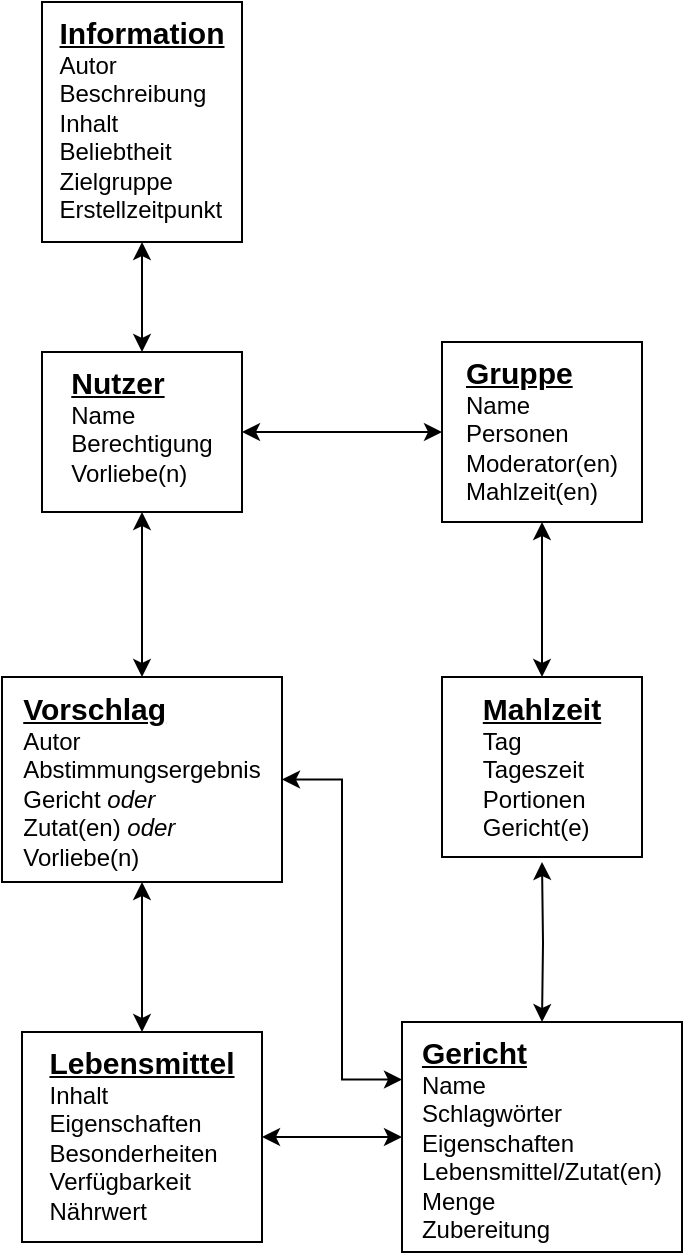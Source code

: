 <mxfile version="14.8.1" type="device"><diagram id="qOPMrSwqu60EpxA0KW7m" name="Page-1"><mxGraphModel dx="981" dy="526" grid="1" gridSize="10" guides="1" tooltips="1" connect="1" arrows="1" fold="1" page="1" pageScale="1" pageWidth="827" pageHeight="1169" math="0" shadow="0"><root><mxCell id="0"/><mxCell id="1" parent="0"/><mxCell id="_cphxQF5Hz_2240GdbiU-6" value="" style="edgeStyle=orthogonalEdgeStyle;rounded=0;orthogonalLoop=1;jettySize=auto;html=1;startArrow=classic;startFill=1;" edge="1" parent="1" source="_cphxQF5Hz_2240GdbiU-1" target="_cphxQF5Hz_2240GdbiU-5"><mxGeometry relative="1" as="geometry"/></mxCell><mxCell id="_cphxQF5Hz_2240GdbiU-14" style="edgeStyle=orthogonalEdgeStyle;rounded=0;orthogonalLoop=1;jettySize=auto;html=1;exitX=0.5;exitY=1;exitDx=0;exitDy=0;entryX=0.5;entryY=0;entryDx=0;entryDy=0;startArrow=classic;startFill=1;" edge="1" parent="1" source="_cphxQF5Hz_2240GdbiU-1" target="_cphxQF5Hz_2240GdbiU-13"><mxGeometry relative="1" as="geometry"/></mxCell><mxCell id="_cphxQF5Hz_2240GdbiU-1" value="&lt;div style=&quot;text-align: left&quot;&gt;&lt;b&gt;&lt;u&gt;&lt;font style=&quot;font-size: 15px&quot;&gt;Nutzer&lt;/font&gt;&lt;/u&gt;&lt;/b&gt;&lt;/div&gt;&lt;font style=&quot;font-size: 12px&quot;&gt;&lt;div style=&quot;text-align: left&quot;&gt;&lt;span&gt;Name&lt;/span&gt;&lt;/div&gt;&lt;span&gt;&lt;div style=&quot;text-align: left&quot;&gt;&lt;span&gt;Berechtigung&lt;/span&gt;&lt;/div&gt;&lt;div style=&quot;text-align: left&quot;&gt;&lt;span&gt;Vorliebe(n)&lt;/span&gt;&lt;/div&gt;&lt;/span&gt;&lt;/font&gt;" style="rounded=0;whiteSpace=wrap;html=1;align=center;verticalAlign=top;" vertex="1" parent="1"><mxGeometry x="80" y="215" width="100" height="80" as="geometry"/></mxCell><mxCell id="_cphxQF5Hz_2240GdbiU-9" value="" style="edgeStyle=orthogonalEdgeStyle;rounded=0;orthogonalLoop=1;jettySize=auto;html=1;startArrow=classic;startFill=1;" edge="1" parent="1" source="_cphxQF5Hz_2240GdbiU-5" target="_cphxQF5Hz_2240GdbiU-7"><mxGeometry relative="1" as="geometry"/></mxCell><mxCell id="_cphxQF5Hz_2240GdbiU-5" value="&lt;div style=&quot;text-align: left&quot;&gt;&lt;b&gt;&lt;u&gt;&lt;font style=&quot;font-size: 15px&quot;&gt;Gruppe&lt;/font&gt;&lt;/u&gt;&lt;/b&gt;&lt;/div&gt;&lt;font style=&quot;font-size: 12px&quot;&gt;&lt;div style=&quot;text-align: left&quot;&gt;&lt;span&gt;Name&lt;/span&gt;&lt;/div&gt;&lt;span&gt;&lt;div style=&quot;text-align: left&quot;&gt;Personen&lt;/div&gt;&lt;div style=&quot;text-align: left&quot;&gt;Moderator(en)&lt;/div&gt;&lt;div style=&quot;text-align: left&quot;&gt;Mahlzeit(en)&lt;/div&gt;&lt;/span&gt;&lt;/font&gt;" style="rounded=0;whiteSpace=wrap;html=1;align=center;verticalAlign=top;" vertex="1" parent="1"><mxGeometry x="280" y="210" width="100" height="90" as="geometry"/></mxCell><mxCell id="_cphxQF5Hz_2240GdbiU-10" style="edgeStyle=orthogonalEdgeStyle;rounded=0;orthogonalLoop=1;jettySize=auto;html=1;startArrow=classic;startFill=1;" edge="1" parent="1" target="_cphxQF5Hz_2240GdbiU-8"><mxGeometry relative="1" as="geometry"><mxPoint x="330" y="470" as="sourcePoint"/></mxGeometry></mxCell><mxCell id="_cphxQF5Hz_2240GdbiU-7" value="&lt;div style=&quot;text-align: left&quot;&gt;&lt;b&gt;&lt;u&gt;&lt;font style=&quot;font-size: 15px&quot;&gt;Mahlzeit&lt;/font&gt;&lt;/u&gt;&lt;/b&gt;&lt;/div&gt;&lt;font style=&quot;font-size: 12px&quot;&gt;&lt;div style=&quot;text-align: left&quot;&gt;Tag&lt;/div&gt;&lt;div style=&quot;text-align: left&quot;&gt;Tageszeit&lt;/div&gt;&lt;div style=&quot;text-align: left&quot;&gt;Portionen&lt;/div&gt;&lt;div style=&quot;text-align: left&quot;&gt;Gericht(e)&lt;/div&gt;&lt;/font&gt;" style="rounded=0;whiteSpace=wrap;html=1;align=center;verticalAlign=top;" vertex="1" parent="1"><mxGeometry x="280" y="377.5" width="100" height="90" as="geometry"/></mxCell><mxCell id="_cphxQF5Hz_2240GdbiU-8" value="&lt;div style=&quot;text-align: left&quot;&gt;&lt;b&gt;&lt;u&gt;&lt;font style=&quot;font-size: 15px&quot;&gt;Gericht&lt;/font&gt;&lt;/u&gt;&lt;/b&gt;&lt;/div&gt;&lt;font style=&quot;font-size: 12px&quot;&gt;&lt;div style=&quot;text-align: left&quot;&gt;Name&lt;/div&gt;&lt;div style=&quot;text-align: left&quot;&gt;Schlagwörter&lt;/div&gt;&lt;div style=&quot;text-align: left&quot;&gt;Eigenschaften&lt;/div&gt;&lt;div style=&quot;text-align: left&quot;&gt;Lebensmittel/Zutat(en)&lt;/div&gt;&lt;div style=&quot;text-align: left&quot;&gt;Menge&lt;/div&gt;&lt;div style=&quot;text-align: left&quot;&gt;Zubereitung&lt;/div&gt;&lt;/font&gt;" style="rounded=0;whiteSpace=wrap;html=1;align=center;verticalAlign=top;" vertex="1" parent="1"><mxGeometry x="260" y="550" width="140" height="115" as="geometry"/></mxCell><mxCell id="_cphxQF5Hz_2240GdbiU-12" style="edgeStyle=orthogonalEdgeStyle;rounded=0;orthogonalLoop=1;jettySize=auto;html=1;exitX=1;exitY=0.5;exitDx=0;exitDy=0;startArrow=classic;startFill=1;" edge="1" parent="1" source="_cphxQF5Hz_2240GdbiU-11" target="_cphxQF5Hz_2240GdbiU-8"><mxGeometry relative="1" as="geometry"/></mxCell><mxCell id="_cphxQF5Hz_2240GdbiU-11" value="&lt;div style=&quot;text-align: left&quot;&gt;&lt;b&gt;&lt;u&gt;&lt;font style=&quot;font-size: 15px&quot;&gt;Lebensmittel&lt;/font&gt;&lt;/u&gt;&lt;/b&gt;&lt;/div&gt;&lt;font style=&quot;font-size: 12px&quot;&gt;&lt;div style=&quot;text-align: left&quot;&gt;Inhalt&lt;/div&gt;&lt;div style=&quot;text-align: left&quot;&gt;Eigenschaften&lt;/div&gt;&lt;div style=&quot;text-align: left&quot;&gt;Besonderheiten&lt;/div&gt;&lt;div style=&quot;text-align: left&quot;&gt;Verfügbarkeit&lt;/div&gt;&lt;div style=&quot;text-align: left&quot;&gt;Nährwert&lt;/div&gt;&lt;/font&gt;" style="rounded=0;whiteSpace=wrap;html=1;align=center;verticalAlign=top;" vertex="1" parent="1"><mxGeometry x="70" y="555" width="120" height="105" as="geometry"/></mxCell><mxCell id="_cphxQF5Hz_2240GdbiU-15" style="edgeStyle=orthogonalEdgeStyle;rounded=0;orthogonalLoop=1;jettySize=auto;html=1;exitX=0.5;exitY=1;exitDx=0;exitDy=0;entryX=0.5;entryY=0;entryDx=0;entryDy=0;startArrow=classic;startFill=1;" edge="1" parent="1" source="_cphxQF5Hz_2240GdbiU-13" target="_cphxQF5Hz_2240GdbiU-11"><mxGeometry relative="1" as="geometry"/></mxCell><mxCell id="_cphxQF5Hz_2240GdbiU-16" style="edgeStyle=orthogonalEdgeStyle;rounded=0;orthogonalLoop=1;jettySize=auto;html=1;exitX=1;exitY=0.5;exitDx=0;exitDy=0;entryX=0;entryY=0.25;entryDx=0;entryDy=0;startArrow=classic;startFill=1;" edge="1" parent="1" source="_cphxQF5Hz_2240GdbiU-13" target="_cphxQF5Hz_2240GdbiU-8"><mxGeometry relative="1" as="geometry"/></mxCell><mxCell id="_cphxQF5Hz_2240GdbiU-13" value="&lt;div style=&quot;text-align: left&quot;&gt;&lt;b&gt;&lt;u&gt;&lt;font style=&quot;font-size: 15px&quot;&gt;Vorschlag&lt;/font&gt;&lt;/u&gt;&lt;/b&gt;&lt;/div&gt;&lt;font style=&quot;font-size: 12px&quot;&gt;&lt;div style=&quot;text-align: left&quot;&gt;&lt;span&gt;Autor&lt;/span&gt;&lt;/div&gt;&lt;div style=&quot;text-align: left&quot;&gt;&lt;span&gt;Abstimmungsergebnis&lt;/span&gt;&lt;/div&gt;&lt;span&gt;&lt;div style=&quot;text-align: left&quot;&gt;Gericht&amp;nbsp;&lt;i&gt;oder&lt;/i&gt;&lt;/div&gt;&lt;div style=&quot;text-align: left&quot;&gt;Zutat(en) &lt;i&gt;oder&lt;/i&gt;&lt;/div&gt;&lt;div style=&quot;text-align: left&quot;&gt;&lt;span&gt;Vorliebe(n)&lt;/span&gt;&lt;/div&gt;&lt;/span&gt;&lt;/font&gt;" style="rounded=0;whiteSpace=wrap;html=1;align=center;verticalAlign=top;" vertex="1" parent="1"><mxGeometry x="60" y="377.5" width="140" height="102.5" as="geometry"/></mxCell><mxCell id="_cphxQF5Hz_2240GdbiU-18" style="edgeStyle=orthogonalEdgeStyle;rounded=0;orthogonalLoop=1;jettySize=auto;html=1;exitX=0.5;exitY=1;exitDx=0;exitDy=0;startArrow=classic;startFill=1;" edge="1" parent="1" source="_cphxQF5Hz_2240GdbiU-17" target="_cphxQF5Hz_2240GdbiU-1"><mxGeometry relative="1" as="geometry"/></mxCell><mxCell id="_cphxQF5Hz_2240GdbiU-17" value="&lt;div style=&quot;text-align: left&quot;&gt;&lt;b&gt;&lt;u&gt;&lt;font style=&quot;font-size: 15px&quot;&gt;Information&lt;/font&gt;&lt;/u&gt;&lt;/b&gt;&lt;/div&gt;&lt;font style=&quot;font-size: 12px&quot;&gt;&lt;div style=&quot;text-align: left&quot;&gt;&lt;span&gt;Autor&lt;/span&gt;&lt;/div&gt;&lt;div style=&quot;text-align: left&quot;&gt;&lt;span&gt;Beschreibung&lt;/span&gt;&lt;/div&gt;&lt;div style=&quot;text-align: left&quot;&gt;&lt;span&gt;Inhalt&lt;/span&gt;&lt;/div&gt;&lt;span&gt;&lt;div style=&quot;text-align: left&quot;&gt;Beliebtheit&lt;/div&gt;&lt;div style=&quot;text-align: left&quot;&gt;Zielgruppe&lt;/div&gt;&lt;div style=&quot;text-align: left&quot;&gt;Erstellzeitpunkt&lt;/div&gt;&lt;/span&gt;&lt;/font&gt;" style="rounded=0;whiteSpace=wrap;html=1;align=center;verticalAlign=top;" vertex="1" parent="1"><mxGeometry x="80" y="40" width="100" height="120" as="geometry"/></mxCell></root></mxGraphModel></diagram></mxfile>